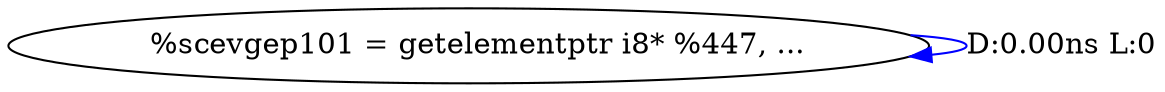 digraph {
Node0x4169550[label="  %scevgep101 = getelementptr i8* %447, ..."];
Node0x4169550 -> Node0x4169550[label="D:0.00ns L:0",color=blue];
}
